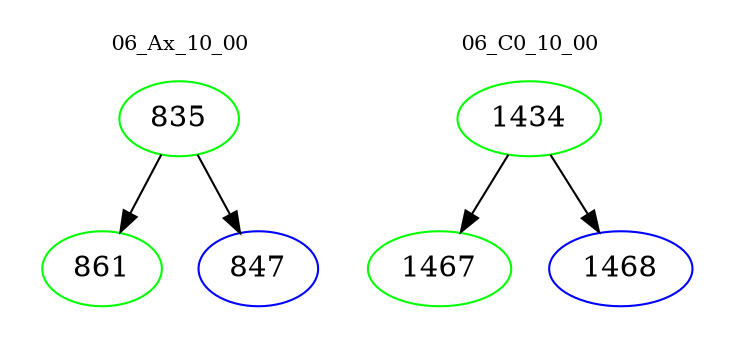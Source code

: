 digraph{
subgraph cluster_0 {
color = white
label = "06_Ax_10_00";
fontsize=10;
T0_835 [label="835", color="green"]
T0_835 -> T0_861 [color="black"]
T0_861 [label="861", color="green"]
T0_835 -> T0_847 [color="black"]
T0_847 [label="847", color="blue"]
}
subgraph cluster_1 {
color = white
label = "06_C0_10_00";
fontsize=10;
T1_1434 [label="1434", color="green"]
T1_1434 -> T1_1467 [color="black"]
T1_1467 [label="1467", color="green"]
T1_1434 -> T1_1468 [color="black"]
T1_1468 [label="1468", color="blue"]
}
}
